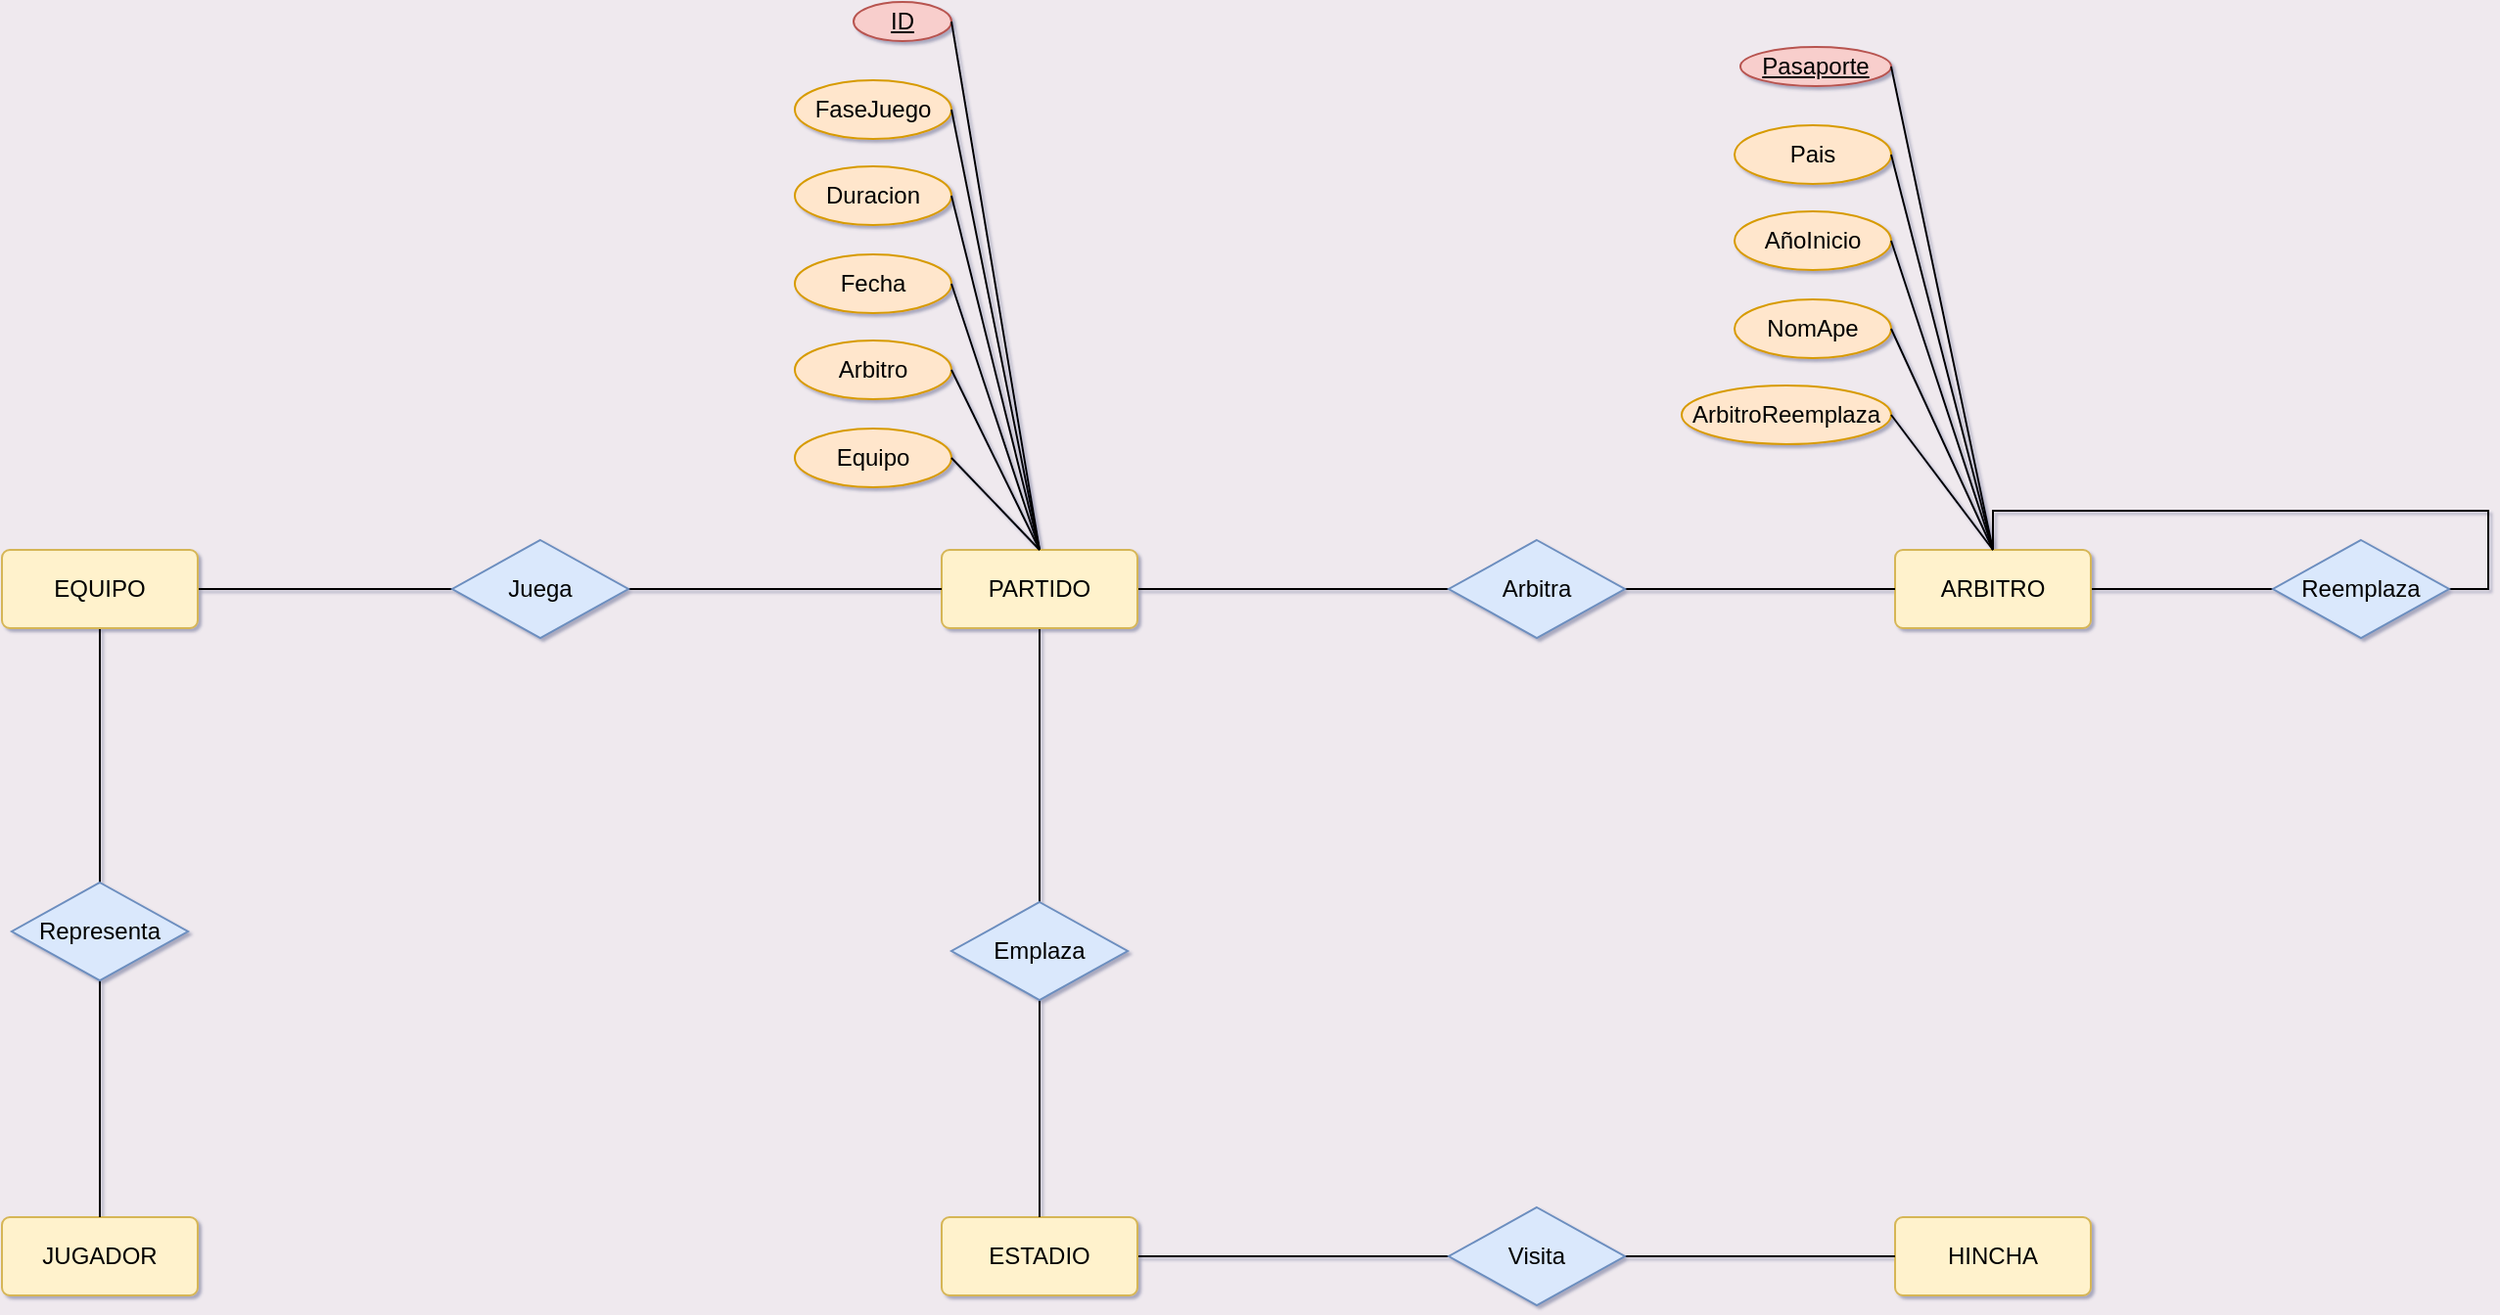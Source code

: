 <mxfile version="28.2.5">
  <diagram name="Página-1" id="hmPzd6-MISRAv3zJ79Oc">
    <mxGraphModel dx="2084" dy="1194" grid="1" gridSize="10" guides="1" tooltips="1" connect="1" arrows="1" fold="1" page="1" pageScale="1" pageWidth="1654" pageHeight="1169" background="light-dark(#efe9ee, #121212)" math="0" shadow="1">
      <root>
        <mxCell id="0" />
        <mxCell id="1" parent="0" />
        <mxCell id="b1jiOyI4bibXz9lMUhJJ-25" style="edgeStyle=orthogonalEdgeStyle;rounded=0;orthogonalLoop=1;jettySize=auto;html=1;entryX=0;entryY=0.5;entryDx=0;entryDy=0;endArrow=none;endFill=0;" edge="1" parent="1" source="b1jiOyI4bibXz9lMUhJJ-1" target="b1jiOyI4bibXz9lMUhJJ-8">
          <mxGeometry relative="1" as="geometry" />
        </mxCell>
        <mxCell id="b1jiOyI4bibXz9lMUhJJ-1" value="ARBITRO" style="rounded=1;arcSize=10;whiteSpace=wrap;html=1;align=center;fillColor=#fff2cc;strokeColor=#d6b656;" vertex="1" parent="1">
          <mxGeometry x="1087" y="480" width="100" height="40" as="geometry" />
        </mxCell>
        <mxCell id="b1jiOyI4bibXz9lMUhJJ-2" value="JUGADOR" style="rounded=1;arcSize=10;whiteSpace=wrap;html=1;align=center;fillColor=#fff2cc;strokeColor=#d6b656;" vertex="1" parent="1">
          <mxGeometry x="120" y="821" width="100" height="40" as="geometry" />
        </mxCell>
        <mxCell id="b1jiOyI4bibXz9lMUhJJ-14" style="edgeStyle=orthogonalEdgeStyle;rounded=0;orthogonalLoop=1;jettySize=auto;html=1;entryX=0;entryY=0.5;entryDx=0;entryDy=0;endArrow=none;endFill=0;" edge="1" parent="1" source="b1jiOyI4bibXz9lMUhJJ-4" target="b1jiOyI4bibXz9lMUhJJ-10">
          <mxGeometry relative="1" as="geometry" />
        </mxCell>
        <mxCell id="b1jiOyI4bibXz9lMUhJJ-21" style="edgeStyle=orthogonalEdgeStyle;rounded=0;orthogonalLoop=1;jettySize=auto;html=1;entryX=0.5;entryY=0;entryDx=0;entryDy=0;endArrow=none;endFill=0;" edge="1" parent="1" source="b1jiOyI4bibXz9lMUhJJ-4" target="b1jiOyI4bibXz9lMUhJJ-12">
          <mxGeometry relative="1" as="geometry" />
        </mxCell>
        <mxCell id="b1jiOyI4bibXz9lMUhJJ-4" value="EQUIPO" style="rounded=1;arcSize=10;whiteSpace=wrap;html=1;align=center;fillColor=#fff2cc;strokeColor=#d6b656;" vertex="1" parent="1">
          <mxGeometry x="120" y="480" width="100" height="40" as="geometry" />
        </mxCell>
        <mxCell id="b1jiOyI4bibXz9lMUhJJ-5" value="HINCHA" style="rounded=1;arcSize=10;whiteSpace=wrap;html=1;align=center;fillColor=#fff2cc;strokeColor=#d6b656;" vertex="1" parent="1">
          <mxGeometry x="1087" y="821" width="100" height="40" as="geometry" />
        </mxCell>
        <mxCell id="b1jiOyI4bibXz9lMUhJJ-17" style="edgeStyle=orthogonalEdgeStyle;rounded=0;orthogonalLoop=1;jettySize=auto;html=1;entryX=0;entryY=0.5;entryDx=0;entryDy=0;endArrow=none;endFill=0;" edge="1" parent="1" source="b1jiOyI4bibXz9lMUhJJ-6" target="b1jiOyI4bibXz9lMUhJJ-11">
          <mxGeometry relative="1" as="geometry" />
        </mxCell>
        <mxCell id="b1jiOyI4bibXz9lMUhJJ-19" style="edgeStyle=orthogonalEdgeStyle;rounded=0;orthogonalLoop=1;jettySize=auto;html=1;endArrow=none;endFill=0;" edge="1" parent="1" source="b1jiOyI4bibXz9lMUhJJ-6" target="b1jiOyI4bibXz9lMUhJJ-13">
          <mxGeometry relative="1" as="geometry" />
        </mxCell>
        <mxCell id="b1jiOyI4bibXz9lMUhJJ-6" value="PARTIDO" style="rounded=1;arcSize=10;whiteSpace=wrap;html=1;align=center;fillColor=#fff2cc;strokeColor=#d6b656;" vertex="1" parent="1">
          <mxGeometry x="600" y="480" width="100" height="40" as="geometry" />
        </mxCell>
        <mxCell id="b1jiOyI4bibXz9lMUhJJ-23" style="edgeStyle=orthogonalEdgeStyle;rounded=0;orthogonalLoop=1;jettySize=auto;html=1;entryX=0;entryY=0.5;entryDx=0;entryDy=0;endArrow=none;endFill=0;" edge="1" parent="1" source="b1jiOyI4bibXz9lMUhJJ-7" target="b1jiOyI4bibXz9lMUhJJ-9">
          <mxGeometry relative="1" as="geometry" />
        </mxCell>
        <mxCell id="b1jiOyI4bibXz9lMUhJJ-7" value="ESTADIO" style="rounded=1;arcSize=10;whiteSpace=wrap;html=1;align=center;fillColor=#fff2cc;strokeColor=#d6b656;" vertex="1" parent="1">
          <mxGeometry x="600" y="821" width="100" height="40" as="geometry" />
        </mxCell>
        <mxCell id="b1jiOyI4bibXz9lMUhJJ-26" style="edgeStyle=orthogonalEdgeStyle;rounded=0;orthogonalLoop=1;jettySize=auto;html=1;entryX=0.5;entryY=0;entryDx=0;entryDy=0;exitX=1;exitY=0.5;exitDx=0;exitDy=0;endArrow=none;endFill=0;" edge="1" parent="1" source="b1jiOyI4bibXz9lMUhJJ-8" target="b1jiOyI4bibXz9lMUhJJ-1">
          <mxGeometry relative="1" as="geometry">
            <Array as="points">
              <mxPoint x="1390" y="500" />
              <mxPoint x="1390" y="460" />
              <mxPoint x="1137" y="460" />
            </Array>
          </mxGeometry>
        </mxCell>
        <mxCell id="b1jiOyI4bibXz9lMUhJJ-8" value="Reemplaza" style="shape=rhombus;perimeter=rhombusPerimeter;whiteSpace=wrap;html=1;align=center;fillColor=#dae8fc;strokeColor=#6c8ebf;" vertex="1" parent="1">
          <mxGeometry x="1280" y="475" width="90" height="50" as="geometry" />
        </mxCell>
        <mxCell id="b1jiOyI4bibXz9lMUhJJ-24" style="edgeStyle=orthogonalEdgeStyle;rounded=0;orthogonalLoop=1;jettySize=auto;html=1;entryX=0;entryY=0.5;entryDx=0;entryDy=0;endArrow=none;endFill=0;" edge="1" parent="1" source="b1jiOyI4bibXz9lMUhJJ-9" target="b1jiOyI4bibXz9lMUhJJ-5">
          <mxGeometry relative="1" as="geometry" />
        </mxCell>
        <mxCell id="b1jiOyI4bibXz9lMUhJJ-9" value="Visita" style="shape=rhombus;perimeter=rhombusPerimeter;whiteSpace=wrap;html=1;align=center;fillColor=#dae8fc;strokeColor=#6c8ebf;" vertex="1" parent="1">
          <mxGeometry x="859" y="816" width="90" height="50" as="geometry" />
        </mxCell>
        <mxCell id="b1jiOyI4bibXz9lMUhJJ-15" style="edgeStyle=orthogonalEdgeStyle;rounded=0;orthogonalLoop=1;jettySize=auto;html=1;entryX=0;entryY=0.5;entryDx=0;entryDy=0;endArrow=none;endFill=0;" edge="1" parent="1" source="b1jiOyI4bibXz9lMUhJJ-10" target="b1jiOyI4bibXz9lMUhJJ-6">
          <mxGeometry relative="1" as="geometry" />
        </mxCell>
        <mxCell id="b1jiOyI4bibXz9lMUhJJ-10" value="Juega" style="shape=rhombus;perimeter=rhombusPerimeter;whiteSpace=wrap;html=1;align=center;fillColor=#dae8fc;strokeColor=#6c8ebf;" vertex="1" parent="1">
          <mxGeometry x="350" y="475" width="90" height="50" as="geometry" />
        </mxCell>
        <mxCell id="b1jiOyI4bibXz9lMUhJJ-18" style="edgeStyle=orthogonalEdgeStyle;rounded=0;orthogonalLoop=1;jettySize=auto;html=1;endArrow=none;endFill=0;" edge="1" parent="1" source="b1jiOyI4bibXz9lMUhJJ-11" target="b1jiOyI4bibXz9lMUhJJ-1">
          <mxGeometry relative="1" as="geometry" />
        </mxCell>
        <mxCell id="b1jiOyI4bibXz9lMUhJJ-11" value="Arbitra" style="shape=rhombus;perimeter=rhombusPerimeter;whiteSpace=wrap;html=1;align=center;fillColor=#dae8fc;strokeColor=#6c8ebf;" vertex="1" parent="1">
          <mxGeometry x="859" y="475" width="90" height="50" as="geometry" />
        </mxCell>
        <mxCell id="b1jiOyI4bibXz9lMUhJJ-22" style="edgeStyle=orthogonalEdgeStyle;rounded=0;orthogonalLoop=1;jettySize=auto;html=1;entryX=0.5;entryY=0;entryDx=0;entryDy=0;endArrow=none;endFill=0;" edge="1" parent="1" source="b1jiOyI4bibXz9lMUhJJ-12" target="b1jiOyI4bibXz9lMUhJJ-2">
          <mxGeometry relative="1" as="geometry" />
        </mxCell>
        <mxCell id="b1jiOyI4bibXz9lMUhJJ-12" value="Representa" style="shape=rhombus;perimeter=rhombusPerimeter;whiteSpace=wrap;html=1;align=center;fillColor=#dae8fc;strokeColor=#6c8ebf;" vertex="1" parent="1">
          <mxGeometry x="125" y="650" width="90" height="50" as="geometry" />
        </mxCell>
        <mxCell id="b1jiOyI4bibXz9lMUhJJ-20" style="edgeStyle=orthogonalEdgeStyle;rounded=0;orthogonalLoop=1;jettySize=auto;html=1;endArrow=none;endFill=0;" edge="1" parent="1" source="b1jiOyI4bibXz9lMUhJJ-13" target="b1jiOyI4bibXz9lMUhJJ-7">
          <mxGeometry relative="1" as="geometry" />
        </mxCell>
        <mxCell id="b1jiOyI4bibXz9lMUhJJ-13" value="Emplaza" style="shape=rhombus;perimeter=rhombusPerimeter;whiteSpace=wrap;html=1;align=center;fillColor=#dae8fc;strokeColor=#6c8ebf;" vertex="1" parent="1">
          <mxGeometry x="605" y="660" width="90" height="50" as="geometry" />
        </mxCell>
        <mxCell id="b1jiOyI4bibXz9lMUhJJ-27" value="ID" style="ellipse;whiteSpace=wrap;html=1;align=center;fontStyle=4;fillColor=#f8cecc;strokeColor=#b85450;" vertex="1" parent="1">
          <mxGeometry x="555" y="200" width="50" height="20" as="geometry" />
        </mxCell>
        <mxCell id="b1jiOyI4bibXz9lMUhJJ-28" value="Duracion" style="ellipse;whiteSpace=wrap;html=1;align=center;fillColor=#ffe6cc;strokeColor=#d79b00;" vertex="1" parent="1">
          <mxGeometry x="525" y="284" width="80" height="30" as="geometry" />
        </mxCell>
        <mxCell id="b1jiOyI4bibXz9lMUhJJ-29" value="FaseJuego" style="ellipse;whiteSpace=wrap;html=1;align=center;fillColor=#ffe6cc;strokeColor=#d79b00;" vertex="1" parent="1">
          <mxGeometry x="525" y="240" width="80" height="30" as="geometry" />
        </mxCell>
        <mxCell id="b1jiOyI4bibXz9lMUhJJ-30" value="Fecha" style="ellipse;whiteSpace=wrap;html=1;align=center;fillColor=#ffe6cc;strokeColor=#d79b00;" vertex="1" parent="1">
          <mxGeometry x="525" y="329" width="80" height="30" as="geometry" />
        </mxCell>
        <mxCell id="b1jiOyI4bibXz9lMUhJJ-32" value="Arbitro" style="ellipse;whiteSpace=wrap;html=1;align=center;fillColor=#ffe6cc;strokeColor=#d79b00;" vertex="1" parent="1">
          <mxGeometry x="525" y="373" width="80" height="30" as="geometry" />
        </mxCell>
        <mxCell id="b1jiOyI4bibXz9lMUhJJ-33" value="Equipo" style="ellipse;whiteSpace=wrap;html=1;align=center;fillColor=#ffe6cc;strokeColor=#d79b00;" vertex="1" parent="1">
          <mxGeometry x="525" y="418" width="80" height="30" as="geometry" />
        </mxCell>
        <mxCell id="b1jiOyI4bibXz9lMUhJJ-35" value="" style="endArrow=none;html=1;rounded=0;exitX=1;exitY=0.5;exitDx=0;exitDy=0;entryX=0.5;entryY=0;entryDx=0;entryDy=0;" edge="1" parent="1" source="b1jiOyI4bibXz9lMUhJJ-27" target="b1jiOyI4bibXz9lMUhJJ-6">
          <mxGeometry relative="1" as="geometry">
            <mxPoint x="670" y="540" as="sourcePoint" />
            <mxPoint x="830" y="540" as="targetPoint" />
          </mxGeometry>
        </mxCell>
        <mxCell id="b1jiOyI4bibXz9lMUhJJ-38" value="" style="endArrow=none;html=1;rounded=0;exitX=1;exitY=0.5;exitDx=0;exitDy=0;entryX=0.5;entryY=0;entryDx=0;entryDy=0;" edge="1" parent="1" source="b1jiOyI4bibXz9lMUhJJ-29" target="b1jiOyI4bibXz9lMUhJJ-6">
          <mxGeometry relative="1" as="geometry">
            <mxPoint x="620" y="330" as="sourcePoint" />
            <mxPoint x="665" y="600" as="targetPoint" />
          </mxGeometry>
        </mxCell>
        <mxCell id="b1jiOyI4bibXz9lMUhJJ-39" value="" style="endArrow=none;html=1;rounded=0;exitX=1;exitY=0.5;exitDx=0;exitDy=0;entryX=0.5;entryY=0;entryDx=0;entryDy=0;" edge="1" parent="1" source="b1jiOyI4bibXz9lMUhJJ-28" target="b1jiOyI4bibXz9lMUhJJ-6">
          <mxGeometry relative="1" as="geometry">
            <mxPoint x="680" y="350" as="sourcePoint" />
            <mxPoint x="725" y="620" as="targetPoint" />
          </mxGeometry>
        </mxCell>
        <mxCell id="b1jiOyI4bibXz9lMUhJJ-40" value="" style="endArrow=none;html=1;rounded=0;exitX=1;exitY=0.5;exitDx=0;exitDy=0;entryX=0.5;entryY=0;entryDx=0;entryDy=0;" edge="1" parent="1" source="b1jiOyI4bibXz9lMUhJJ-30" target="b1jiOyI4bibXz9lMUhJJ-6">
          <mxGeometry relative="1" as="geometry">
            <mxPoint x="660" y="380" as="sourcePoint" />
            <mxPoint x="705" y="650" as="targetPoint" />
          </mxGeometry>
        </mxCell>
        <mxCell id="b1jiOyI4bibXz9lMUhJJ-41" value="" style="endArrow=none;html=1;rounded=0;exitX=1;exitY=0.5;exitDx=0;exitDy=0;entryX=0.5;entryY=0;entryDx=0;entryDy=0;" edge="1" parent="1" source="b1jiOyI4bibXz9lMUhJJ-32" target="b1jiOyI4bibXz9lMUhJJ-6">
          <mxGeometry relative="1" as="geometry">
            <mxPoint x="680" y="420" as="sourcePoint" />
            <mxPoint x="725" y="690" as="targetPoint" />
          </mxGeometry>
        </mxCell>
        <mxCell id="b1jiOyI4bibXz9lMUhJJ-42" value="" style="endArrow=none;html=1;rounded=0;exitX=1;exitY=0.5;exitDx=0;exitDy=0;" edge="1" parent="1" source="b1jiOyI4bibXz9lMUhJJ-33">
          <mxGeometry relative="1" as="geometry">
            <mxPoint x="660" y="360" as="sourcePoint" />
            <mxPoint x="650" y="480" as="targetPoint" />
          </mxGeometry>
        </mxCell>
        <mxCell id="b1jiOyI4bibXz9lMUhJJ-44" value="Pasaporte" style="ellipse;whiteSpace=wrap;html=1;align=center;fontStyle=4;fillColor=#f8cecc;strokeColor=#b85450;" vertex="1" parent="1">
          <mxGeometry x="1008" y="223" width="77" height="20" as="geometry" />
        </mxCell>
        <mxCell id="b1jiOyI4bibXz9lMUhJJ-45" value="AñoInicio" style="ellipse;whiteSpace=wrap;html=1;align=center;fillColor=#ffe6cc;strokeColor=#d79b00;" vertex="1" parent="1">
          <mxGeometry x="1005" y="307" width="80" height="30" as="geometry" />
        </mxCell>
        <mxCell id="b1jiOyI4bibXz9lMUhJJ-46" value="Pais" style="ellipse;whiteSpace=wrap;html=1;align=center;fillColor=#ffe6cc;strokeColor=#d79b00;" vertex="1" parent="1">
          <mxGeometry x="1005" y="263" width="80" height="30" as="geometry" />
        </mxCell>
        <mxCell id="b1jiOyI4bibXz9lMUhJJ-47" value="NomApe" style="ellipse;whiteSpace=wrap;html=1;align=center;fillColor=#ffe6cc;strokeColor=#d79b00;" vertex="1" parent="1">
          <mxGeometry x="1005" y="352" width="80" height="30" as="geometry" />
        </mxCell>
        <mxCell id="b1jiOyI4bibXz9lMUhJJ-48" value="ArbitroReemplaza" style="ellipse;whiteSpace=wrap;html=1;align=center;fillColor=#ffe6cc;strokeColor=#d79b00;" vertex="1" parent="1">
          <mxGeometry x="978" y="396" width="107" height="30" as="geometry" />
        </mxCell>
        <mxCell id="b1jiOyI4bibXz9lMUhJJ-50" value="" style="endArrow=none;html=1;rounded=0;exitX=1;exitY=0.5;exitDx=0;exitDy=0;entryX=0.5;entryY=0;entryDx=0;entryDy=0;" edge="1" parent="1" source="b1jiOyI4bibXz9lMUhJJ-44" target="b1jiOyI4bibXz9lMUhJJ-1">
          <mxGeometry relative="1" as="geometry">
            <mxPoint x="1152" y="530" as="sourcePoint" />
            <mxPoint x="1132" y="470" as="targetPoint" />
          </mxGeometry>
        </mxCell>
        <mxCell id="b1jiOyI4bibXz9lMUhJJ-51" value="" style="endArrow=none;html=1;rounded=0;exitX=1;exitY=0.5;exitDx=0;exitDy=0;entryX=0.5;entryY=0;entryDx=0;entryDy=0;" edge="1" parent="1" source="b1jiOyI4bibXz9lMUhJJ-46" target="b1jiOyI4bibXz9lMUhJJ-1">
          <mxGeometry relative="1" as="geometry">
            <mxPoint x="1102" y="320" as="sourcePoint" />
            <mxPoint x="1132" y="470" as="targetPoint" />
          </mxGeometry>
        </mxCell>
        <mxCell id="b1jiOyI4bibXz9lMUhJJ-52" value="" style="endArrow=none;html=1;rounded=0;exitX=1;exitY=0.5;exitDx=0;exitDy=0;entryX=0.5;entryY=0;entryDx=0;entryDy=0;" edge="1" parent="1" source="b1jiOyI4bibXz9lMUhJJ-45" target="b1jiOyI4bibXz9lMUhJJ-1">
          <mxGeometry relative="1" as="geometry">
            <mxPoint x="1162" y="340" as="sourcePoint" />
            <mxPoint x="1140" y="480" as="targetPoint" />
          </mxGeometry>
        </mxCell>
        <mxCell id="b1jiOyI4bibXz9lMUhJJ-53" value="" style="endArrow=none;html=1;rounded=0;exitX=1;exitY=0.5;exitDx=0;exitDy=0;entryX=0.5;entryY=0;entryDx=0;entryDy=0;" edge="1" parent="1" source="b1jiOyI4bibXz9lMUhJJ-47" target="b1jiOyI4bibXz9lMUhJJ-1">
          <mxGeometry relative="1" as="geometry">
            <mxPoint x="1142" y="370" as="sourcePoint" />
            <mxPoint x="1140" y="480" as="targetPoint" />
          </mxGeometry>
        </mxCell>
        <mxCell id="b1jiOyI4bibXz9lMUhJJ-54" value="" style="endArrow=none;html=1;rounded=0;exitX=1;exitY=0.5;exitDx=0;exitDy=0;entryX=0.5;entryY=0;entryDx=0;entryDy=0;" edge="1" parent="1" source="b1jiOyI4bibXz9lMUhJJ-48" target="b1jiOyI4bibXz9lMUhJJ-1">
          <mxGeometry relative="1" as="geometry">
            <mxPoint x="1162" y="410" as="sourcePoint" />
            <mxPoint x="1140" y="480" as="targetPoint" />
          </mxGeometry>
        </mxCell>
      </root>
    </mxGraphModel>
  </diagram>
</mxfile>
